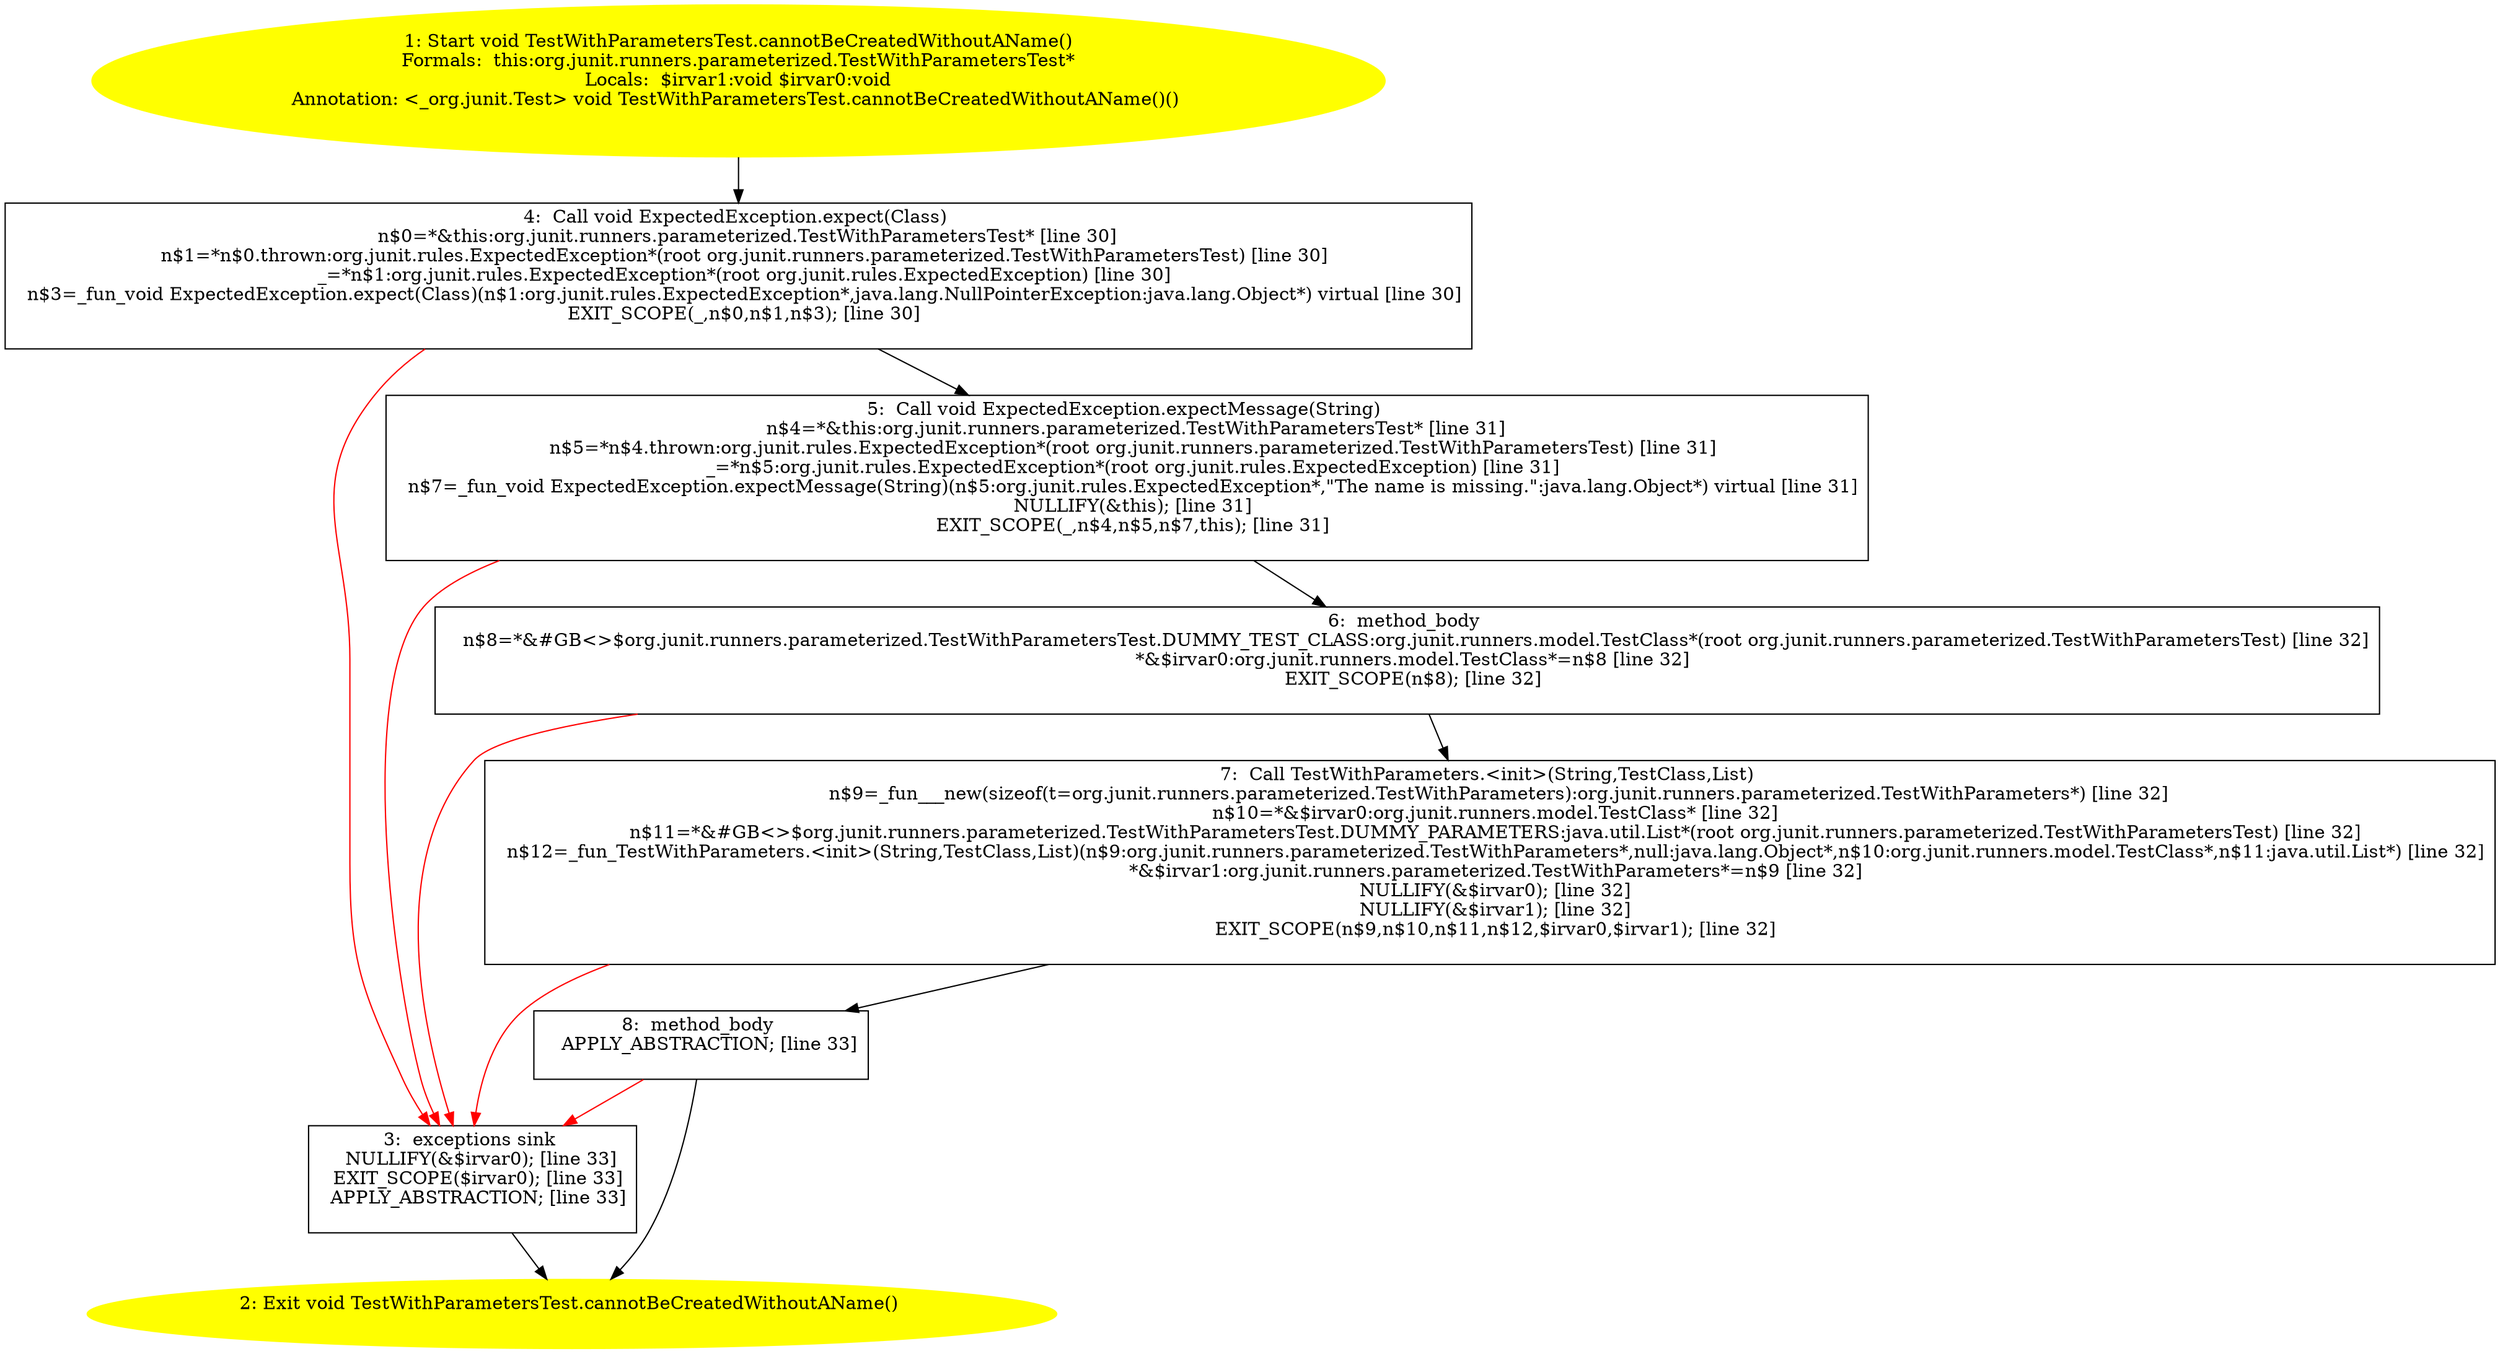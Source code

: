 /* @generated */
digraph cfg {
"org.junit.runners.parameterized.TestWithParametersTest.cannotBeCreatedWithoutAName():void.ce00f46ed201ce90e4249c7955d7ec2f_1" [label="1: Start void TestWithParametersTest.cannotBeCreatedWithoutAName()\nFormals:  this:org.junit.runners.parameterized.TestWithParametersTest*\nLocals:  $irvar1:void $irvar0:void\nAnnotation: <_org.junit.Test> void TestWithParametersTest.cannotBeCreatedWithoutAName()() \n  " color=yellow style=filled]
	

	 "org.junit.runners.parameterized.TestWithParametersTest.cannotBeCreatedWithoutAName():void.ce00f46ed201ce90e4249c7955d7ec2f_1" -> "org.junit.runners.parameterized.TestWithParametersTest.cannotBeCreatedWithoutAName():void.ce00f46ed201ce90e4249c7955d7ec2f_4" ;
"org.junit.runners.parameterized.TestWithParametersTest.cannotBeCreatedWithoutAName():void.ce00f46ed201ce90e4249c7955d7ec2f_2" [label="2: Exit void TestWithParametersTest.cannotBeCreatedWithoutAName() \n  " color=yellow style=filled]
	

"org.junit.runners.parameterized.TestWithParametersTest.cannotBeCreatedWithoutAName():void.ce00f46ed201ce90e4249c7955d7ec2f_3" [label="3:  exceptions sink \n   NULLIFY(&$irvar0); [line 33]\n  EXIT_SCOPE($irvar0); [line 33]\n  APPLY_ABSTRACTION; [line 33]\n " shape="box"]
	

	 "org.junit.runners.parameterized.TestWithParametersTest.cannotBeCreatedWithoutAName():void.ce00f46ed201ce90e4249c7955d7ec2f_3" -> "org.junit.runners.parameterized.TestWithParametersTest.cannotBeCreatedWithoutAName():void.ce00f46ed201ce90e4249c7955d7ec2f_2" ;
"org.junit.runners.parameterized.TestWithParametersTest.cannotBeCreatedWithoutAName():void.ce00f46ed201ce90e4249c7955d7ec2f_4" [label="4:  Call void ExpectedException.expect(Class) \n   n$0=*&this:org.junit.runners.parameterized.TestWithParametersTest* [line 30]\n  n$1=*n$0.thrown:org.junit.rules.ExpectedException*(root org.junit.runners.parameterized.TestWithParametersTest) [line 30]\n  _=*n$1:org.junit.rules.ExpectedException*(root org.junit.rules.ExpectedException) [line 30]\n  n$3=_fun_void ExpectedException.expect(Class)(n$1:org.junit.rules.ExpectedException*,java.lang.NullPointerException:java.lang.Object*) virtual [line 30]\n  EXIT_SCOPE(_,n$0,n$1,n$3); [line 30]\n " shape="box"]
	

	 "org.junit.runners.parameterized.TestWithParametersTest.cannotBeCreatedWithoutAName():void.ce00f46ed201ce90e4249c7955d7ec2f_4" -> "org.junit.runners.parameterized.TestWithParametersTest.cannotBeCreatedWithoutAName():void.ce00f46ed201ce90e4249c7955d7ec2f_5" ;
	 "org.junit.runners.parameterized.TestWithParametersTest.cannotBeCreatedWithoutAName():void.ce00f46ed201ce90e4249c7955d7ec2f_4" -> "org.junit.runners.parameterized.TestWithParametersTest.cannotBeCreatedWithoutAName():void.ce00f46ed201ce90e4249c7955d7ec2f_3" [color="red" ];
"org.junit.runners.parameterized.TestWithParametersTest.cannotBeCreatedWithoutAName():void.ce00f46ed201ce90e4249c7955d7ec2f_5" [label="5:  Call void ExpectedException.expectMessage(String) \n   n$4=*&this:org.junit.runners.parameterized.TestWithParametersTest* [line 31]\n  n$5=*n$4.thrown:org.junit.rules.ExpectedException*(root org.junit.runners.parameterized.TestWithParametersTest) [line 31]\n  _=*n$5:org.junit.rules.ExpectedException*(root org.junit.rules.ExpectedException) [line 31]\n  n$7=_fun_void ExpectedException.expectMessage(String)(n$5:org.junit.rules.ExpectedException*,\"The name is missing.\":java.lang.Object*) virtual [line 31]\n  NULLIFY(&this); [line 31]\n  EXIT_SCOPE(_,n$4,n$5,n$7,this); [line 31]\n " shape="box"]
	

	 "org.junit.runners.parameterized.TestWithParametersTest.cannotBeCreatedWithoutAName():void.ce00f46ed201ce90e4249c7955d7ec2f_5" -> "org.junit.runners.parameterized.TestWithParametersTest.cannotBeCreatedWithoutAName():void.ce00f46ed201ce90e4249c7955d7ec2f_6" ;
	 "org.junit.runners.parameterized.TestWithParametersTest.cannotBeCreatedWithoutAName():void.ce00f46ed201ce90e4249c7955d7ec2f_5" -> "org.junit.runners.parameterized.TestWithParametersTest.cannotBeCreatedWithoutAName():void.ce00f46ed201ce90e4249c7955d7ec2f_3" [color="red" ];
"org.junit.runners.parameterized.TestWithParametersTest.cannotBeCreatedWithoutAName():void.ce00f46ed201ce90e4249c7955d7ec2f_6" [label="6:  method_body \n   n$8=*&#GB<>$org.junit.runners.parameterized.TestWithParametersTest.DUMMY_TEST_CLASS:org.junit.runners.model.TestClass*(root org.junit.runners.parameterized.TestWithParametersTest) [line 32]\n  *&$irvar0:org.junit.runners.model.TestClass*=n$8 [line 32]\n  EXIT_SCOPE(n$8); [line 32]\n " shape="box"]
	

	 "org.junit.runners.parameterized.TestWithParametersTest.cannotBeCreatedWithoutAName():void.ce00f46ed201ce90e4249c7955d7ec2f_6" -> "org.junit.runners.parameterized.TestWithParametersTest.cannotBeCreatedWithoutAName():void.ce00f46ed201ce90e4249c7955d7ec2f_7" ;
	 "org.junit.runners.parameterized.TestWithParametersTest.cannotBeCreatedWithoutAName():void.ce00f46ed201ce90e4249c7955d7ec2f_6" -> "org.junit.runners.parameterized.TestWithParametersTest.cannotBeCreatedWithoutAName():void.ce00f46ed201ce90e4249c7955d7ec2f_3" [color="red" ];
"org.junit.runners.parameterized.TestWithParametersTest.cannotBeCreatedWithoutAName():void.ce00f46ed201ce90e4249c7955d7ec2f_7" [label="7:  Call TestWithParameters.<init>(String,TestClass,List) \n   n$9=_fun___new(sizeof(t=org.junit.runners.parameterized.TestWithParameters):org.junit.runners.parameterized.TestWithParameters*) [line 32]\n  n$10=*&$irvar0:org.junit.runners.model.TestClass* [line 32]\n  n$11=*&#GB<>$org.junit.runners.parameterized.TestWithParametersTest.DUMMY_PARAMETERS:java.util.List*(root org.junit.runners.parameterized.TestWithParametersTest) [line 32]\n  n$12=_fun_TestWithParameters.<init>(String,TestClass,List)(n$9:org.junit.runners.parameterized.TestWithParameters*,null:java.lang.Object*,n$10:org.junit.runners.model.TestClass*,n$11:java.util.List*) [line 32]\n  *&$irvar1:org.junit.runners.parameterized.TestWithParameters*=n$9 [line 32]\n  NULLIFY(&$irvar0); [line 32]\n  NULLIFY(&$irvar1); [line 32]\n  EXIT_SCOPE(n$9,n$10,n$11,n$12,$irvar0,$irvar1); [line 32]\n " shape="box"]
	

	 "org.junit.runners.parameterized.TestWithParametersTest.cannotBeCreatedWithoutAName():void.ce00f46ed201ce90e4249c7955d7ec2f_7" -> "org.junit.runners.parameterized.TestWithParametersTest.cannotBeCreatedWithoutAName():void.ce00f46ed201ce90e4249c7955d7ec2f_8" ;
	 "org.junit.runners.parameterized.TestWithParametersTest.cannotBeCreatedWithoutAName():void.ce00f46ed201ce90e4249c7955d7ec2f_7" -> "org.junit.runners.parameterized.TestWithParametersTest.cannotBeCreatedWithoutAName():void.ce00f46ed201ce90e4249c7955d7ec2f_3" [color="red" ];
"org.junit.runners.parameterized.TestWithParametersTest.cannotBeCreatedWithoutAName():void.ce00f46ed201ce90e4249c7955d7ec2f_8" [label="8:  method_body \n   APPLY_ABSTRACTION; [line 33]\n " shape="box"]
	

	 "org.junit.runners.parameterized.TestWithParametersTest.cannotBeCreatedWithoutAName():void.ce00f46ed201ce90e4249c7955d7ec2f_8" -> "org.junit.runners.parameterized.TestWithParametersTest.cannotBeCreatedWithoutAName():void.ce00f46ed201ce90e4249c7955d7ec2f_2" ;
	 "org.junit.runners.parameterized.TestWithParametersTest.cannotBeCreatedWithoutAName():void.ce00f46ed201ce90e4249c7955d7ec2f_8" -> "org.junit.runners.parameterized.TestWithParametersTest.cannotBeCreatedWithoutAName():void.ce00f46ed201ce90e4249c7955d7ec2f_3" [color="red" ];
}
